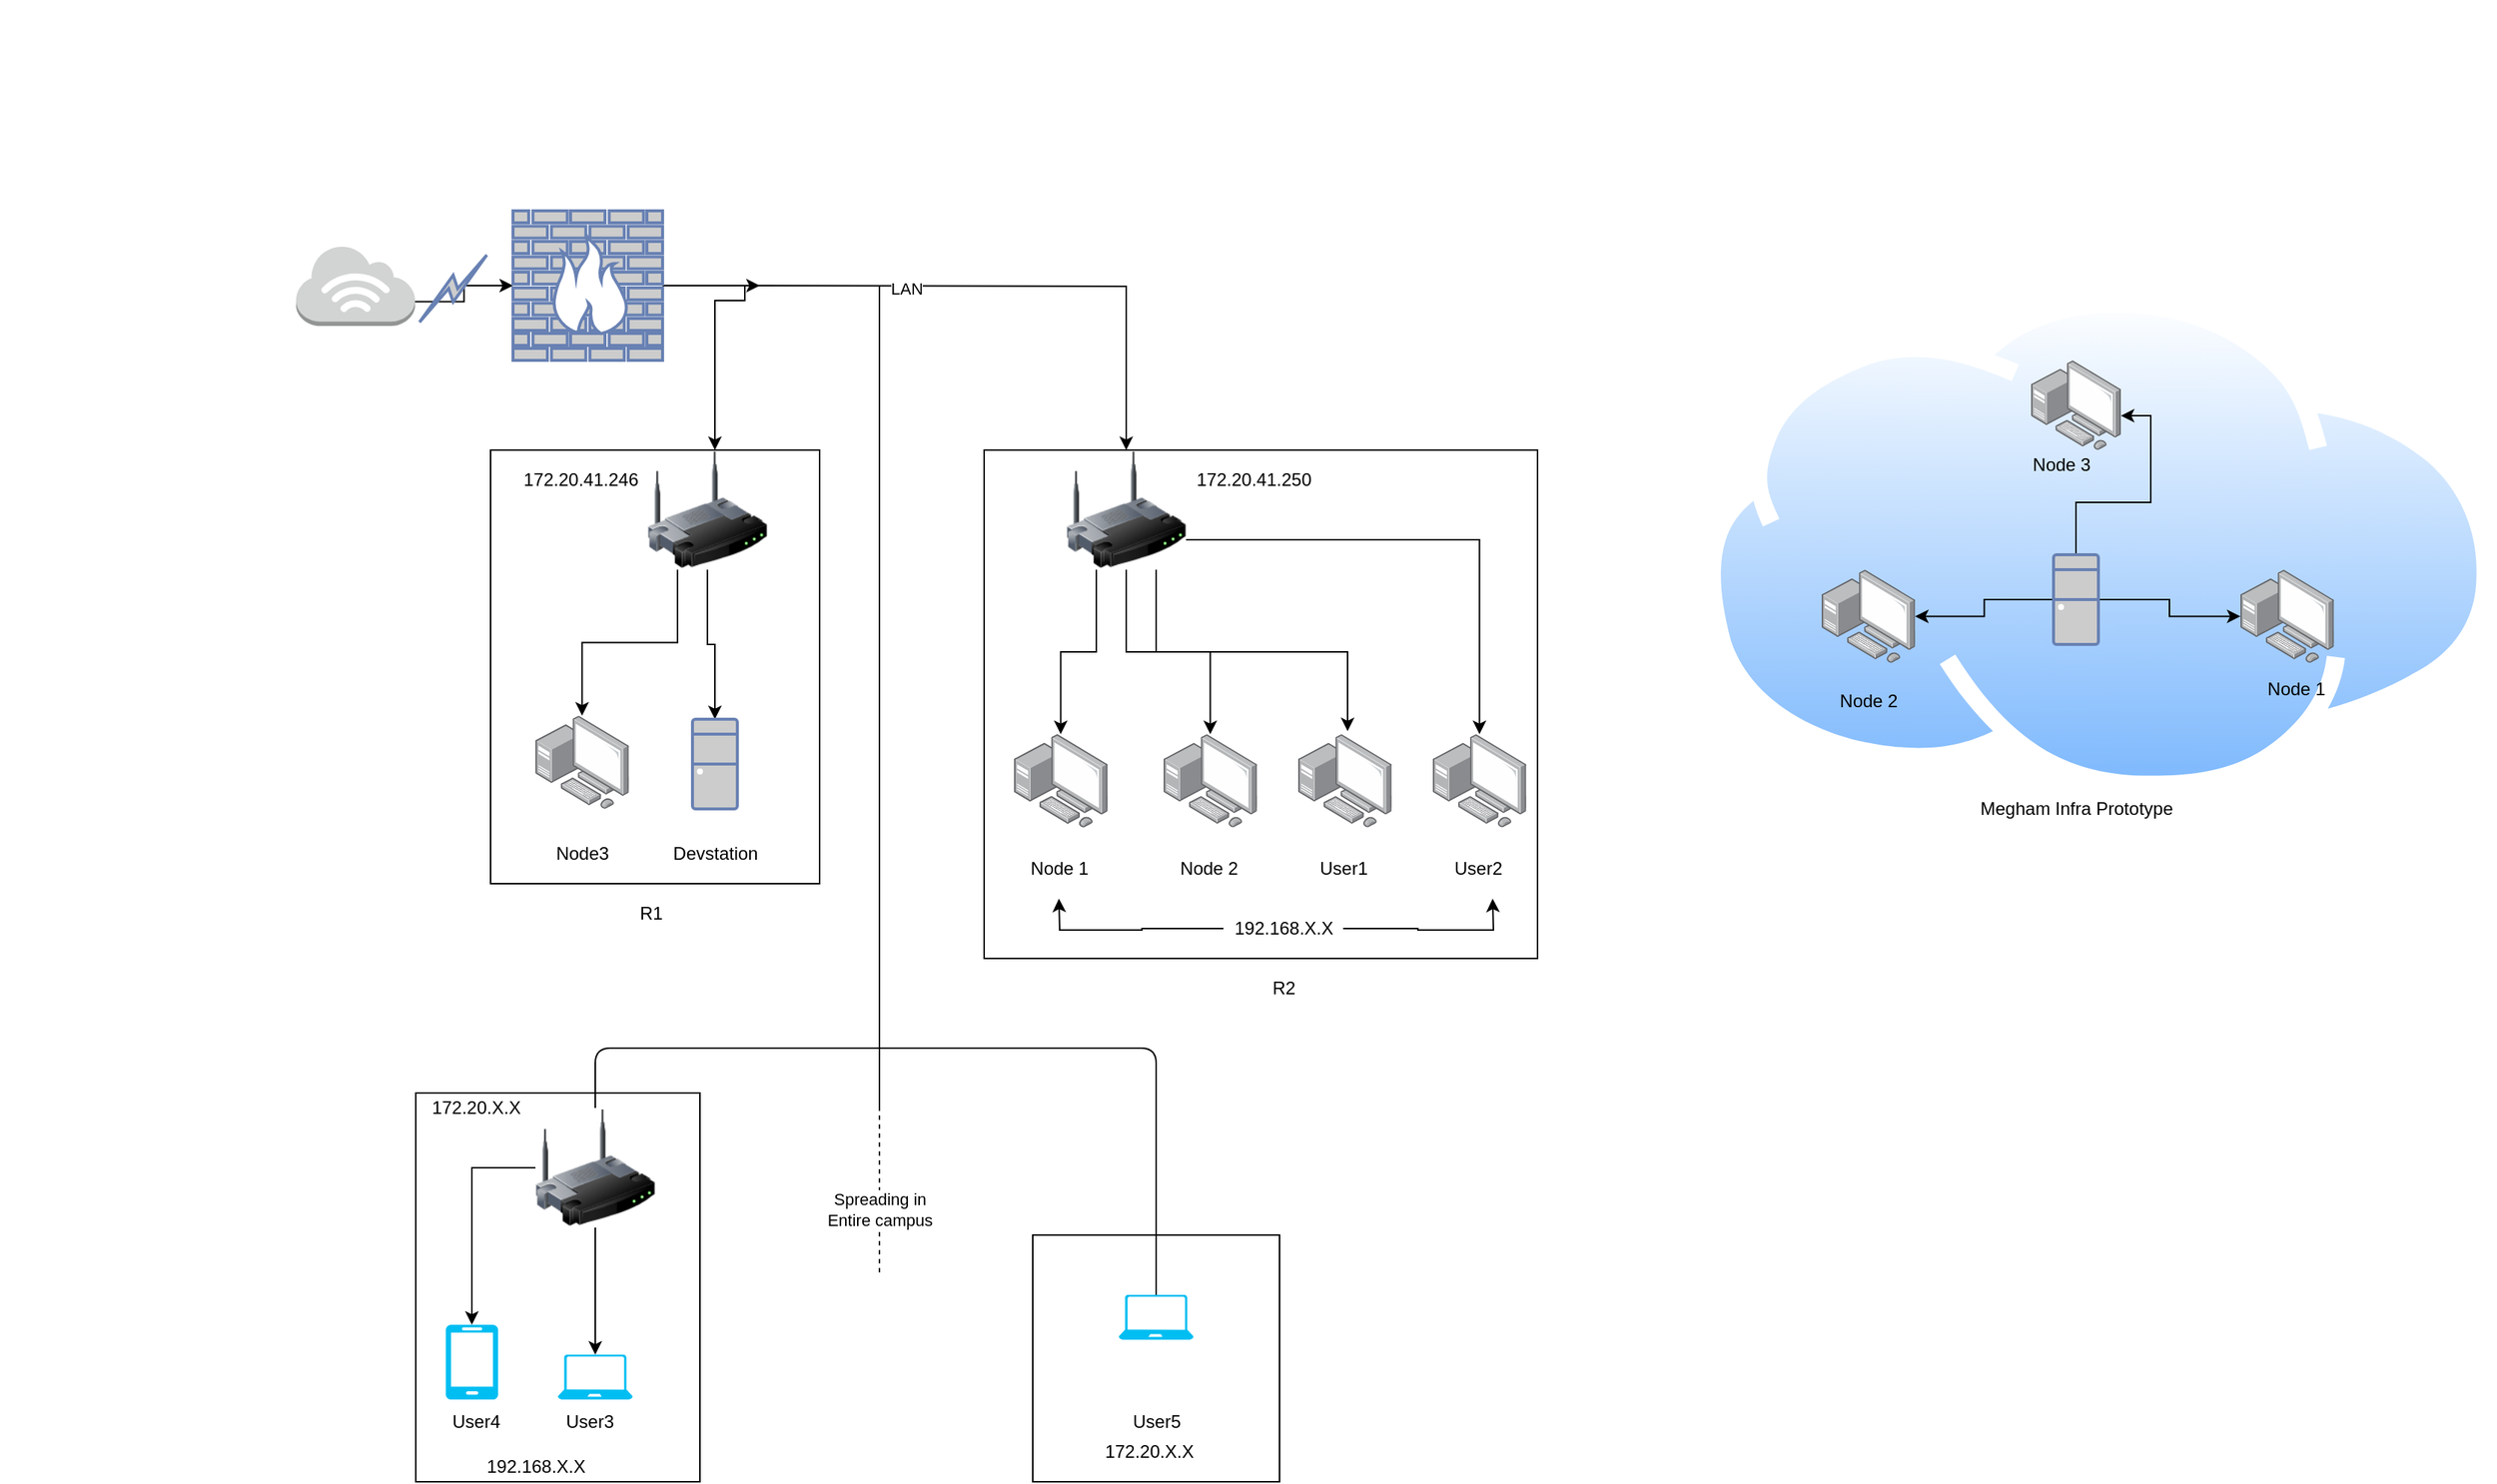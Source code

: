 <mxfile version="14.3.1" type="github">
  <diagram id="5E9UThSoqMJA3yYfl3ob" name="Page-1">
    <mxGraphModel dx="2738" dy="1673" grid="1" gridSize="10" guides="1" tooltips="1" connect="1" arrows="1" fold="1" page="1" pageScale="1" pageWidth="850" pageHeight="1100" math="0" shadow="0">
      <root>
        <mxCell id="0" />
        <mxCell id="1" parent="0" />
        <mxCell id="N0ISdphDzk23KEhAGcAI-96" value="" style="aspect=fixed;perimeter=ellipsePerimeter;html=1;align=center;shadow=0;dashed=0;spacingTop=3;image;image=img/lib/active_directory/internet_cloud.svg;strokeColor=#000000;fillColor=#E6E6E6;" vertex="1" parent="1">
          <mxGeometry x="190" y="65.9" width="530.32" height="334.1" as="geometry" />
        </mxCell>
        <mxCell id="N0ISdphDzk23KEhAGcAI-80" value="" style="rounded=0;whiteSpace=wrap;html=1;fillColor=#FFFFFF;" vertex="1" parent="1">
          <mxGeometry x="-670" y="600" width="190" height="260" as="geometry" />
        </mxCell>
        <mxCell id="N0ISdphDzk23KEhAGcAI-71" value="" style="whiteSpace=wrap;html=1;aspect=fixed;fillColor=#FFFFFF;" vertex="1" parent="1">
          <mxGeometry x="-257.5" y="695" width="165" height="165" as="geometry" />
        </mxCell>
        <mxCell id="N0ISdphDzk23KEhAGcAI-44" value="" style="rounded=0;whiteSpace=wrap;html=1;" vertex="1" parent="1">
          <mxGeometry x="-290" y="170" width="370" height="340" as="geometry" />
        </mxCell>
        <mxCell id="N0ISdphDzk23KEhAGcAI-45" value="" style="rounded=0;whiteSpace=wrap;html=1;" vertex="1" parent="1">
          <mxGeometry x="-620" y="170" width="220" height="290" as="geometry" />
        </mxCell>
        <mxCell id="N0ISdphDzk23KEhAGcAI-18" style="edgeStyle=orthogonalEdgeStyle;rounded=0;orthogonalLoop=1;jettySize=auto;html=1;exitX=0.5;exitY=1;exitDx=0;exitDy=0;entryX=0.5;entryY=0;entryDx=0;entryDy=0;entryPerimeter=0;" edge="1" parent="1" source="N0ISdphDzk23KEhAGcAI-1" target="N0ISdphDzk23KEhAGcAI-16">
          <mxGeometry relative="1" as="geometry" />
        </mxCell>
        <mxCell id="N0ISdphDzk23KEhAGcAI-20" style="edgeStyle=orthogonalEdgeStyle;rounded=0;orthogonalLoop=1;jettySize=auto;html=1;exitX=0.25;exitY=1;exitDx=0;exitDy=0;" edge="1" parent="1" source="N0ISdphDzk23KEhAGcAI-1" target="N0ISdphDzk23KEhAGcAI-19">
          <mxGeometry relative="1" as="geometry" />
        </mxCell>
        <mxCell id="N0ISdphDzk23KEhAGcAI-1" value="" style="image;html=1;image=img/lib/clip_art/networking/Wireless_Router_128x128.png" vertex="1" parent="1">
          <mxGeometry x="-515" y="170" width="80" height="80" as="geometry" />
        </mxCell>
        <mxCell id="N0ISdphDzk23KEhAGcAI-13" style="edgeStyle=orthogonalEdgeStyle;rounded=0;orthogonalLoop=1;jettySize=auto;html=1;exitX=0.25;exitY=1;exitDx=0;exitDy=0;" edge="1" parent="1" source="N0ISdphDzk23KEhAGcAI-2" target="N0ISdphDzk23KEhAGcAI-10">
          <mxGeometry relative="1" as="geometry" />
        </mxCell>
        <mxCell id="N0ISdphDzk23KEhAGcAI-14" style="edgeStyle=orthogonalEdgeStyle;rounded=0;orthogonalLoop=1;jettySize=auto;html=1;exitX=0.5;exitY=1;exitDx=0;exitDy=0;" edge="1" parent="1" source="N0ISdphDzk23KEhAGcAI-2" target="N0ISdphDzk23KEhAGcAI-11">
          <mxGeometry relative="1" as="geometry" />
        </mxCell>
        <mxCell id="N0ISdphDzk23KEhAGcAI-27" style="edgeStyle=orthogonalEdgeStyle;rounded=0;orthogonalLoop=1;jettySize=auto;html=1;exitX=0.75;exitY=1;exitDx=0;exitDy=0;entryX=0.529;entryY=-0.032;entryDx=0;entryDy=0;entryPerimeter=0;" edge="1" parent="1" source="N0ISdphDzk23KEhAGcAI-2" target="N0ISdphDzk23KEhAGcAI-26">
          <mxGeometry relative="1" as="geometry" />
        </mxCell>
        <mxCell id="N0ISdphDzk23KEhAGcAI-28" style="edgeStyle=orthogonalEdgeStyle;rounded=0;orthogonalLoop=1;jettySize=auto;html=1;exitX=1;exitY=0.75;exitDx=0;exitDy=0;" edge="1" parent="1" source="N0ISdphDzk23KEhAGcAI-2" target="N0ISdphDzk23KEhAGcAI-25">
          <mxGeometry relative="1" as="geometry" />
        </mxCell>
        <mxCell id="N0ISdphDzk23KEhAGcAI-2" value="" style="image;html=1;image=img/lib/clip_art/networking/Wireless_Router_128x128.png" vertex="1" parent="1">
          <mxGeometry x="-235" y="170" width="80" height="80" as="geometry" />
        </mxCell>
        <mxCell id="N0ISdphDzk23KEhAGcAI-7" style="edgeStyle=orthogonalEdgeStyle;rounded=0;orthogonalLoop=1;jettySize=auto;html=1;" edge="1" parent="1" target="N0ISdphDzk23KEhAGcAI-1">
          <mxGeometry relative="1" as="geometry">
            <mxPoint x="-450" y="60" as="sourcePoint" />
            <Array as="points">
              <mxPoint x="-470" y="70" />
            </Array>
          </mxGeometry>
        </mxCell>
        <mxCell id="N0ISdphDzk23KEhAGcAI-8" style="edgeStyle=orthogonalEdgeStyle;rounded=0;orthogonalLoop=1;jettySize=auto;html=1;" edge="1" parent="1" target="N0ISdphDzk23KEhAGcAI-2">
          <mxGeometry relative="1" as="geometry">
            <mxPoint x="-450" y="60" as="sourcePoint" />
          </mxGeometry>
        </mxCell>
        <mxCell id="N0ISdphDzk23KEhAGcAI-40" value="LAN" style="edgeLabel;html=1;align=center;verticalAlign=middle;resizable=0;points=[];" vertex="1" connectable="0" parent="N0ISdphDzk23KEhAGcAI-8">
          <mxGeometry x="-0.409" y="-2" relative="1" as="geometry">
            <mxPoint as="offset" />
          </mxGeometry>
        </mxCell>
        <mxCell id="N0ISdphDzk23KEhAGcAI-23" style="edgeStyle=orthogonalEdgeStyle;rounded=0;orthogonalLoop=1;jettySize=auto;html=1;exitX=1;exitY=0.7;exitDx=0;exitDy=0;exitPerimeter=0;entryX=0;entryY=0.5;entryDx=0;entryDy=0;entryPerimeter=0;" edge="1" parent="1" source="N0ISdphDzk23KEhAGcAI-3" target="N0ISdphDzk23KEhAGcAI-21">
          <mxGeometry relative="1" as="geometry" />
        </mxCell>
        <mxCell id="N0ISdphDzk23KEhAGcAI-3" value="" style="outlineConnect=0;dashed=0;verticalLabelPosition=bottom;verticalAlign=top;align=center;html=1;shape=mxgraph.aws3.internet_3;fillColor=#D2D3D3;gradientColor=none;" vertex="1" parent="1">
          <mxGeometry x="-750" y="33" width="79.5" height="54" as="geometry" />
        </mxCell>
        <mxCell id="N0ISdphDzk23KEhAGcAI-9" value="" style="points=[];aspect=fixed;html=1;align=center;shadow=0;dashed=0;image;image=img/lib/allied_telesis/computer_and_terminals/Personal_Computer_with_Server.svg;" vertex="1" parent="1">
          <mxGeometry x="-270" y="360" width="62.4" height="62.4" as="geometry" />
        </mxCell>
        <mxCell id="N0ISdphDzk23KEhAGcAI-10" value="" style="points=[];aspect=fixed;html=1;align=center;shadow=0;dashed=0;image;image=img/lib/allied_telesis/computer_and_terminals/Personal_Computer_with_Server.svg;" vertex="1" parent="1">
          <mxGeometry x="-270" y="360" width="62.4" height="62.4" as="geometry" />
        </mxCell>
        <mxCell id="N0ISdphDzk23KEhAGcAI-11" value="" style="points=[];aspect=fixed;html=1;align=center;shadow=0;dashed=0;image;image=img/lib/allied_telesis/computer_and_terminals/Personal_Computer_with_Server.svg;" vertex="1" parent="1">
          <mxGeometry x="-170" y="360" width="62.4" height="62.4" as="geometry" />
        </mxCell>
        <mxCell id="N0ISdphDzk23KEhAGcAI-16" value="" style="fontColor=#0066CC;verticalAlign=top;verticalLabelPosition=bottom;labelPosition=center;align=center;html=1;outlineConnect=0;fillColor=#CCCCCC;strokeColor=#6881B3;gradientColor=none;gradientDirection=north;strokeWidth=2;shape=mxgraph.networks.desktop_pc;" vertex="1" parent="1">
          <mxGeometry x="-485" y="350" width="30" height="60" as="geometry" />
        </mxCell>
        <mxCell id="N0ISdphDzk23KEhAGcAI-19" value="" style="points=[];aspect=fixed;html=1;align=center;shadow=0;dashed=0;image;image=img/lib/allied_telesis/computer_and_terminals/Personal_Computer_with_Server.svg;" vertex="1" parent="1">
          <mxGeometry x="-590" y="347.6" width="62.4" height="62.4" as="geometry" />
        </mxCell>
        <mxCell id="N0ISdphDzk23KEhAGcAI-22" style="edgeStyle=orthogonalEdgeStyle;rounded=0;orthogonalLoop=1;jettySize=auto;html=1;exitX=1;exitY=0.5;exitDx=0;exitDy=0;exitPerimeter=0;" edge="1" parent="1" source="N0ISdphDzk23KEhAGcAI-21">
          <mxGeometry relative="1" as="geometry">
            <mxPoint x="-440" y="60" as="targetPoint" />
          </mxGeometry>
        </mxCell>
        <mxCell id="N0ISdphDzk23KEhAGcAI-21" value="" style="fontColor=#0066CC;verticalAlign=top;verticalLabelPosition=bottom;labelPosition=center;align=center;html=1;outlineConnect=0;fillColor=#CCCCCC;strokeColor=#6881B3;gradientColor=none;gradientDirection=north;strokeWidth=2;shape=mxgraph.networks.firewall;" vertex="1" parent="1">
          <mxGeometry x="-605" y="10" width="100" height="100" as="geometry" />
        </mxCell>
        <mxCell id="N0ISdphDzk23KEhAGcAI-24" value="" style="html=1;outlineConnect=0;fillColor=#CCCCCC;strokeColor=#6881B3;gradientColor=none;gradientDirection=north;strokeWidth=2;shape=mxgraph.networks.comm_link_edge;html=1;" edge="1" parent="1">
          <mxGeometry width="100" height="100" relative="1" as="geometry">
            <mxPoint x="-670" y="87" as="sourcePoint" />
            <mxPoint x="-620" y="37" as="targetPoint" />
            <Array as="points">
              <mxPoint x="-930" y="-113" />
            </Array>
          </mxGeometry>
        </mxCell>
        <mxCell id="N0ISdphDzk23KEhAGcAI-25" value="" style="points=[];aspect=fixed;html=1;align=center;shadow=0;dashed=0;image;image=img/lib/allied_telesis/computer_and_terminals/Personal_Computer_with_Server.svg;" vertex="1" parent="1">
          <mxGeometry x="10" y="360" width="62.4" height="62.4" as="geometry" />
        </mxCell>
        <mxCell id="N0ISdphDzk23KEhAGcAI-26" value="" style="points=[];aspect=fixed;html=1;align=center;shadow=0;dashed=0;image;image=img/lib/allied_telesis/computer_and_terminals/Personal_Computer_with_Server.svg;" vertex="1" parent="1">
          <mxGeometry x="-80" y="360" width="62.4" height="62.4" as="geometry" />
        </mxCell>
        <mxCell id="N0ISdphDzk23KEhAGcAI-29" value="Node 1" style="text;html=1;align=center;verticalAlign=middle;resizable=0;points=[];autosize=1;" vertex="1" parent="1">
          <mxGeometry x="-265" y="440" width="50" height="20" as="geometry" />
        </mxCell>
        <mxCell id="N0ISdphDzk23KEhAGcAI-30" value="Node 2" style="text;html=1;align=center;verticalAlign=middle;resizable=0;points=[];autosize=1;" vertex="1" parent="1">
          <mxGeometry x="-165" y="440" width="50" height="20" as="geometry" />
        </mxCell>
        <mxCell id="N0ISdphDzk23KEhAGcAI-31" value="User1" style="text;html=1;align=center;verticalAlign=middle;resizable=0;points=[];autosize=1;" vertex="1" parent="1">
          <mxGeometry x="-75" y="440" width="50" height="20" as="geometry" />
        </mxCell>
        <mxCell id="N0ISdphDzk23KEhAGcAI-32" value="User2" style="text;html=1;align=center;verticalAlign=middle;resizable=0;points=[];autosize=1;" vertex="1" parent="1">
          <mxGeometry x="15" y="440" width="50" height="20" as="geometry" />
        </mxCell>
        <mxCell id="N0ISdphDzk23KEhAGcAI-33" value="Devstation" style="text;html=1;align=center;verticalAlign=middle;resizable=0;points=[];autosize=1;" vertex="1" parent="1">
          <mxGeometry x="-505" y="430" width="70" height="20" as="geometry" />
        </mxCell>
        <mxCell id="N0ISdphDzk23KEhAGcAI-34" value="Node3" style="text;html=1;align=center;verticalAlign=middle;resizable=0;points=[];autosize=1;" vertex="1" parent="1">
          <mxGeometry x="-583.8" y="430" width="50" height="20" as="geometry" />
        </mxCell>
        <mxCell id="N0ISdphDzk23KEhAGcAI-35" value="172.20.41.250" style="text;html=1;align=center;verticalAlign=middle;resizable=0;points=[];autosize=1;" vertex="1" parent="1">
          <mxGeometry x="-155" y="180" width="90" height="20" as="geometry" />
        </mxCell>
        <mxCell id="N0ISdphDzk23KEhAGcAI-36" value="172.20.41.246" style="text;html=1;align=center;verticalAlign=middle;resizable=0;points=[];autosize=1;" vertex="1" parent="1">
          <mxGeometry x="-605" y="180" width="90" height="20" as="geometry" />
        </mxCell>
        <mxCell id="N0ISdphDzk23KEhAGcAI-42" style="edgeStyle=orthogonalEdgeStyle;rounded=0;orthogonalLoop=1;jettySize=auto;html=1;" edge="1" parent="1" source="N0ISdphDzk23KEhAGcAI-41">
          <mxGeometry relative="1" as="geometry">
            <mxPoint x="-240" y="470" as="targetPoint" />
          </mxGeometry>
        </mxCell>
        <mxCell id="N0ISdphDzk23KEhAGcAI-43" style="edgeStyle=orthogonalEdgeStyle;rounded=0;orthogonalLoop=1;jettySize=auto;html=1;" edge="1" parent="1" source="N0ISdphDzk23KEhAGcAI-41">
          <mxGeometry relative="1" as="geometry">
            <mxPoint x="50" y="470" as="targetPoint" />
          </mxGeometry>
        </mxCell>
        <mxCell id="N0ISdphDzk23KEhAGcAI-41" value="192.168.X.X" style="text;html=1;align=center;verticalAlign=middle;resizable=0;points=[];autosize=1;" vertex="1" parent="1">
          <mxGeometry x="-130" y="480" width="80" height="20" as="geometry" />
        </mxCell>
        <mxCell id="N0ISdphDzk23KEhAGcAI-52" value="R1" style="text;html=1;align=center;verticalAlign=middle;resizable=0;points=[];autosize=1;" vertex="1" parent="1">
          <mxGeometry x="-527.6" y="470" width="30" height="20" as="geometry" />
        </mxCell>
        <mxCell id="N0ISdphDzk23KEhAGcAI-54" value="R2" style="text;html=1;align=center;verticalAlign=middle;resizable=0;points=[];autosize=1;" vertex="1" parent="1">
          <mxGeometry x="-105" y="520" width="30" height="20" as="geometry" />
        </mxCell>
        <mxCell id="N0ISdphDzk23KEhAGcAI-59" value="" style="endArrow=none;html=1;" edge="1" parent="1">
          <mxGeometry width="50" height="50" relative="1" as="geometry">
            <mxPoint x="-360" y="610" as="sourcePoint" />
            <mxPoint x="-360" y="60" as="targetPoint" />
          </mxGeometry>
        </mxCell>
        <mxCell id="N0ISdphDzk23KEhAGcAI-60" value="" style="endArrow=none;dashed=1;html=1;" edge="1" parent="1">
          <mxGeometry width="50" height="50" relative="1" as="geometry">
            <mxPoint x="-360" y="720" as="sourcePoint" />
            <mxPoint x="-360" y="610" as="targetPoint" />
          </mxGeometry>
        </mxCell>
        <mxCell id="N0ISdphDzk23KEhAGcAI-65" value="&lt;div&gt;Spreading in &lt;br&gt;&lt;/div&gt;&lt;div&gt;Entire campus&lt;/div&gt;" style="edgeLabel;html=1;align=center;verticalAlign=middle;resizable=0;points=[];" vertex="1" connectable="0" parent="N0ISdphDzk23KEhAGcAI-60">
          <mxGeometry x="-0.236" relative="1" as="geometry">
            <mxPoint as="offset" />
          </mxGeometry>
        </mxCell>
        <mxCell id="N0ISdphDzk23KEhAGcAI-63" value="" style="endArrow=none;html=1;exitX=0.5;exitY=0;exitDx=0;exitDy=0;exitPerimeter=0;" edge="1" parent="1" source="N0ISdphDzk23KEhAGcAI-70">
          <mxGeometry width="50" height="50" relative="1" as="geometry">
            <mxPoint x="-190" y="570" as="sourcePoint" />
            <mxPoint x="-360" y="570" as="targetPoint" />
            <Array as="points">
              <mxPoint x="-175" y="570" />
            </Array>
          </mxGeometry>
        </mxCell>
        <mxCell id="N0ISdphDzk23KEhAGcAI-64" value="" style="endArrow=none;html=1;exitX=0.5;exitY=0;exitDx=0;exitDy=0;" edge="1" parent="1" source="N0ISdphDzk23KEhAGcAI-68">
          <mxGeometry width="50" height="50" relative="1" as="geometry">
            <mxPoint x="-530" y="570" as="sourcePoint" />
            <mxPoint x="-360" y="570" as="targetPoint" />
            <Array as="points">
              <mxPoint x="-550" y="570" />
            </Array>
          </mxGeometry>
        </mxCell>
        <mxCell id="N0ISdphDzk23KEhAGcAI-72" style="edgeStyle=orthogonalEdgeStyle;rounded=0;orthogonalLoop=1;jettySize=auto;html=1;" edge="1" parent="1" source="N0ISdphDzk23KEhAGcAI-68" target="N0ISdphDzk23KEhAGcAI-69">
          <mxGeometry relative="1" as="geometry" />
        </mxCell>
        <mxCell id="N0ISdphDzk23KEhAGcAI-74" style="edgeStyle=orthogonalEdgeStyle;rounded=0;orthogonalLoop=1;jettySize=auto;html=1;entryX=0.5;entryY=0;entryDx=0;entryDy=0;entryPerimeter=0;" edge="1" parent="1" source="N0ISdphDzk23KEhAGcAI-68" target="N0ISdphDzk23KEhAGcAI-73">
          <mxGeometry relative="1" as="geometry" />
        </mxCell>
        <mxCell id="N0ISdphDzk23KEhAGcAI-68" value="" style="image;html=1;image=img/lib/clip_art/networking/Wireless_Router_128x128.png;fillColor=#FFFFFF;" vertex="1" parent="1">
          <mxGeometry x="-590" y="610" width="80" height="80" as="geometry" />
        </mxCell>
        <mxCell id="N0ISdphDzk23KEhAGcAI-69" value="" style="verticalLabelPosition=bottom;html=1;verticalAlign=top;align=center;strokeColor=none;fillColor=#00BEF2;shape=mxgraph.azure.laptop;pointerEvents=1;" vertex="1" parent="1">
          <mxGeometry x="-575" y="775" width="50" height="30" as="geometry" />
        </mxCell>
        <mxCell id="N0ISdphDzk23KEhAGcAI-70" value="" style="verticalLabelPosition=bottom;html=1;verticalAlign=top;align=center;strokeColor=none;fillColor=#00BEF2;shape=mxgraph.azure.laptop;pointerEvents=1;" vertex="1" parent="1">
          <mxGeometry x="-200" y="735" width="50" height="30" as="geometry" />
        </mxCell>
        <mxCell id="N0ISdphDzk23KEhAGcAI-73" value="" style="verticalLabelPosition=bottom;html=1;verticalAlign=top;align=center;strokeColor=none;fillColor=#00BEF2;shape=mxgraph.azure.mobile;pointerEvents=1;" vertex="1" parent="1">
          <mxGeometry x="-650" y="755" width="35" height="50" as="geometry" />
        </mxCell>
        <mxCell id="N0ISdphDzk23KEhAGcAI-75" value="172.20.X.X" style="text;html=1;align=center;verticalAlign=middle;resizable=0;points=[];autosize=1;" vertex="1" parent="1">
          <mxGeometry x="-665" y="600" width="70" height="20" as="geometry" />
        </mxCell>
        <mxCell id="N0ISdphDzk23KEhAGcAI-76" value="&lt;div&gt;192.168.X.X&lt;/div&gt;" style="text;html=1;align=center;verticalAlign=middle;resizable=0;points=[];autosize=1;" vertex="1" parent="1">
          <mxGeometry x="-630" y="840" width="80" height="20" as="geometry" />
        </mxCell>
        <mxCell id="N0ISdphDzk23KEhAGcAI-77" value="User3" style="text;html=1;align=center;verticalAlign=middle;resizable=0;points=[];autosize=1;" vertex="1" parent="1">
          <mxGeometry x="-578.8" y="810" width="50" height="20" as="geometry" />
        </mxCell>
        <mxCell id="N0ISdphDzk23KEhAGcAI-78" value="&lt;div&gt;User4&lt;/div&gt;" style="text;html=1;align=center;verticalAlign=middle;resizable=0;points=[];autosize=1;" vertex="1" parent="1">
          <mxGeometry x="-655" y="810" width="50" height="20" as="geometry" />
        </mxCell>
        <mxCell id="N0ISdphDzk23KEhAGcAI-79" value="&lt;div&gt;User5&lt;/div&gt;" style="text;html=1;align=center;verticalAlign=middle;resizable=0;points=[];autosize=1;" vertex="1" parent="1">
          <mxGeometry x="-200" y="810" width="50" height="20" as="geometry" />
        </mxCell>
        <mxCell id="N0ISdphDzk23KEhAGcAI-82" value="172.20.X.X" style="text;html=1;align=center;verticalAlign=middle;resizable=0;points=[];autosize=1;" vertex="1" parent="1">
          <mxGeometry x="-215" y="830" width="70" height="20" as="geometry" />
        </mxCell>
        <mxCell id="N0ISdphDzk23KEhAGcAI-91" style="edgeStyle=orthogonalEdgeStyle;rounded=0;orthogonalLoop=1;jettySize=auto;html=1;" edge="1" parent="1" source="N0ISdphDzk23KEhAGcAI-84" target="N0ISdphDzk23KEhAGcAI-85">
          <mxGeometry relative="1" as="geometry" />
        </mxCell>
        <mxCell id="N0ISdphDzk23KEhAGcAI-92" style="edgeStyle=orthogonalEdgeStyle;rounded=0;orthogonalLoop=1;jettySize=auto;html=1;" edge="1" parent="1" source="N0ISdphDzk23KEhAGcAI-84" target="N0ISdphDzk23KEhAGcAI-87">
          <mxGeometry relative="1" as="geometry" />
        </mxCell>
        <mxCell id="N0ISdphDzk23KEhAGcAI-93" style="edgeStyle=orthogonalEdgeStyle;rounded=0;orthogonalLoop=1;jettySize=auto;html=1;entryX=1;entryY=0.617;entryDx=0;entryDy=0;entryPerimeter=0;" edge="1" parent="1" source="N0ISdphDzk23KEhAGcAI-84" target="N0ISdphDzk23KEhAGcAI-89">
          <mxGeometry relative="1" as="geometry" />
        </mxCell>
        <mxCell id="N0ISdphDzk23KEhAGcAI-84" value="" style="fontColor=#0066CC;verticalAlign=top;verticalLabelPosition=bottom;labelPosition=center;align=center;html=1;outlineConnect=0;fillColor=#CCCCCC;strokeColor=#6881B3;gradientColor=none;gradientDirection=north;strokeWidth=2;shape=mxgraph.networks.desktop_pc;" vertex="1" parent="1">
          <mxGeometry x="425" y="240" width="30" height="60" as="geometry" />
        </mxCell>
        <mxCell id="N0ISdphDzk23KEhAGcAI-85" value="" style="points=[];aspect=fixed;html=1;align=center;shadow=0;dashed=0;image;image=img/lib/allied_telesis/computer_and_terminals/Personal_Computer_with_Server.svg;" vertex="1" parent="1">
          <mxGeometry x="550" y="250.0" width="62.4" height="62.4" as="geometry" />
        </mxCell>
        <mxCell id="N0ISdphDzk23KEhAGcAI-86" value="Node 1" style="text;html=1;align=center;verticalAlign=middle;resizable=0;points=[];autosize=1;" vertex="1" parent="1">
          <mxGeometry x="562.4" y="320" width="50" height="20" as="geometry" />
        </mxCell>
        <mxCell id="N0ISdphDzk23KEhAGcAI-87" value="" style="points=[];aspect=fixed;html=1;align=center;shadow=0;dashed=0;image;image=img/lib/allied_telesis/computer_and_terminals/Personal_Computer_with_Server.svg;" vertex="1" parent="1">
          <mxGeometry x="270" y="250.0" width="62.4" height="62.4" as="geometry" />
        </mxCell>
        <mxCell id="N0ISdphDzk23KEhAGcAI-88" value="Node 2" style="text;html=1;align=center;verticalAlign=middle;resizable=0;points=[];autosize=1;" vertex="1" parent="1">
          <mxGeometry x="276.2" y="327.6" width="50" height="20" as="geometry" />
        </mxCell>
        <mxCell id="N0ISdphDzk23KEhAGcAI-89" value="" style="points=[];aspect=fixed;html=1;align=center;shadow=0;dashed=0;image;image=img/lib/allied_telesis/computer_and_terminals/Personal_Computer_with_Server.svg;" vertex="1" parent="1">
          <mxGeometry x="410" y="110" width="60" height="60" as="geometry" />
        </mxCell>
        <mxCell id="N0ISdphDzk23KEhAGcAI-90" value="Node 3" style="text;html=1;align=center;verticalAlign=middle;resizable=0;points=[];autosize=1;" vertex="1" parent="1">
          <mxGeometry x="405" y="170" width="50" height="20" as="geometry" />
        </mxCell>
        <mxCell id="N0ISdphDzk23KEhAGcAI-97" value="Megham Infra Prototype" style="text;html=1;align=center;verticalAlign=middle;resizable=0;points=[];autosize=1;" vertex="1" parent="1">
          <mxGeometry x="370" y="400" width="140" height="20" as="geometry" />
        </mxCell>
      </root>
    </mxGraphModel>
  </diagram>
</mxfile>
